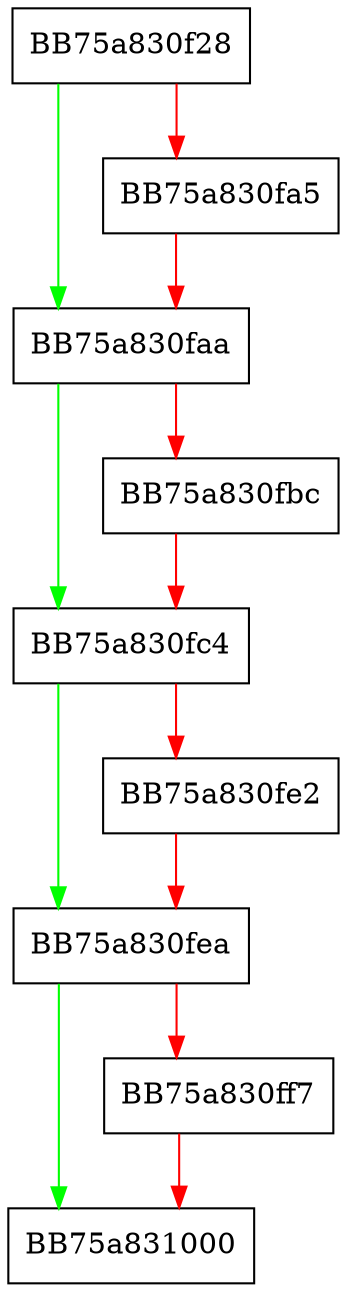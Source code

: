 digraph RelatedFirewallRuleInfo {
  node [shape="box"];
  graph [splines=ortho];
  BB75a830f28 -> BB75a830faa [color="green"];
  BB75a830f28 -> BB75a830fa5 [color="red"];
  BB75a830fa5 -> BB75a830faa [color="red"];
  BB75a830faa -> BB75a830fc4 [color="green"];
  BB75a830faa -> BB75a830fbc [color="red"];
  BB75a830fbc -> BB75a830fc4 [color="red"];
  BB75a830fc4 -> BB75a830fea [color="green"];
  BB75a830fc4 -> BB75a830fe2 [color="red"];
  BB75a830fe2 -> BB75a830fea [color="red"];
  BB75a830fea -> BB75a831000 [color="green"];
  BB75a830fea -> BB75a830ff7 [color="red"];
  BB75a830ff7 -> BB75a831000 [color="red"];
}